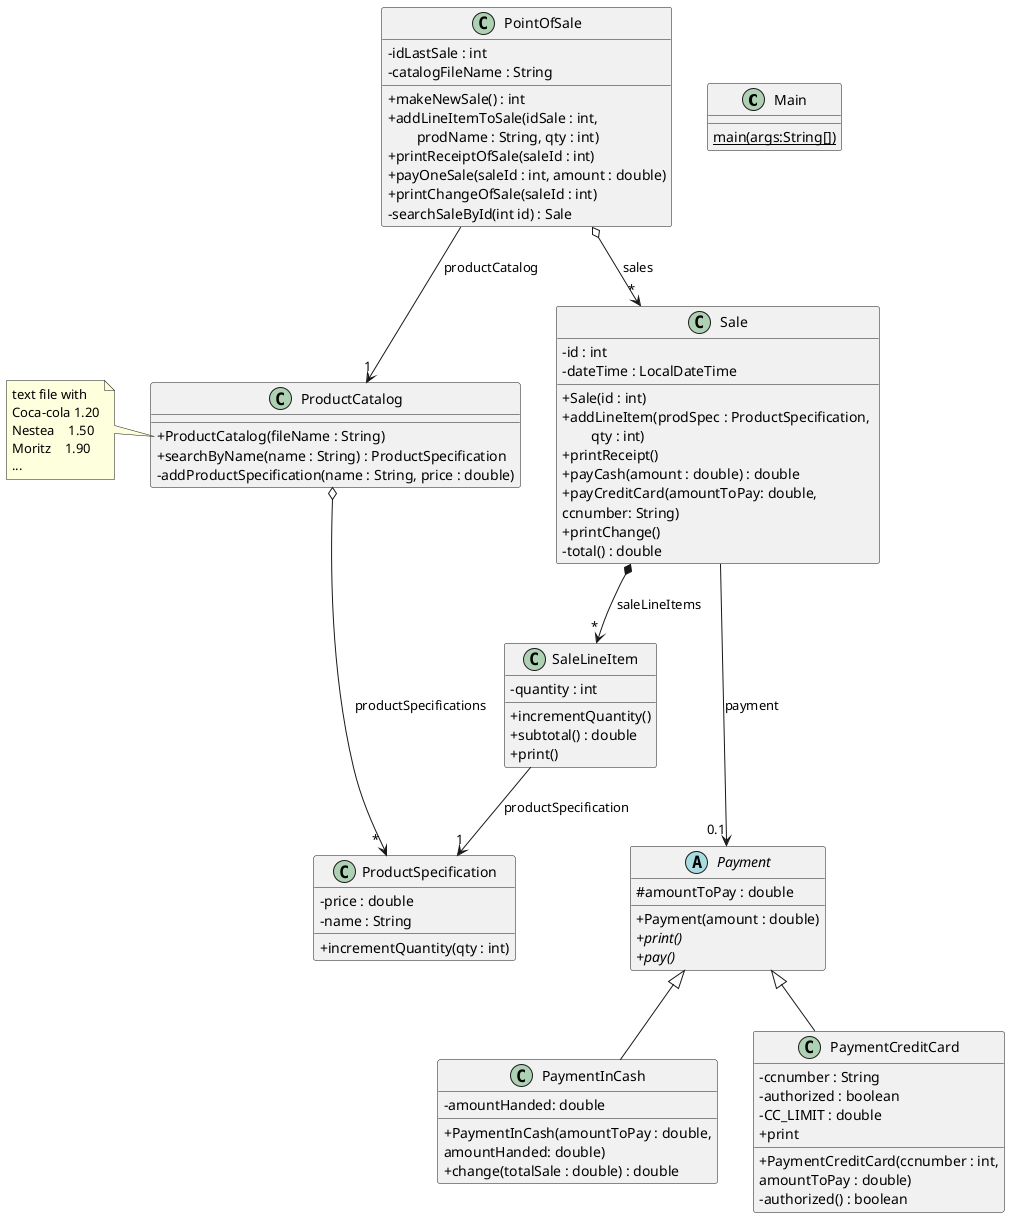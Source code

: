 @startuml
'https://plantuml.com/class-diagram
skinparam classAttributeIconSize 0

class Main {
{static} main(args:String[])
}

class PointOfSale {
- idLastSale : int
- catalogFileName : String
+ makeNewSale() : int
+ addLineItemToSale(idSale : int, \n\tprodName : String, qty : int)
+ printReceiptOfSale(saleId : int)
+ payOneSale(saleId : int, amount : double)
+ printChangeOfSale(saleId : int)
- searchSaleById(int id) : Sale
}

class ProductCatalog {
+ ProductCatalog(fileName : String)
+ searchByName(name : String) : ProductSpecification
- addProductSpecification(name : String, price : double)
}

note left of ProductCatalog::ProductCatalog {
text file with
Coca-cola 1.20
Nestea    1.50
Moritz    1.90
...
}

class ProductSpecification {
- price : double
- name : String
+ incrementQuantity(qty : int)
}

class Sale {
- id : int
- dateTime : LocalDateTime
+ Sale(id : int)
+ addLineItem(prodSpec : ProductSpecification, \n\tqty : int)
+ printReceipt()
+ payCash(amount : double) : double
+ payCreditCard(amountToPay: double,
        ccnumber: String)
+ printChange()
- total() : double
}

abstract Payment {
# amountToPay : double
+ Payment(amount : double)
{abstract}+ print()
{abstract}+ pay()
}

class PaymentInCash extends Payment {
-amountHanded: double
+ PaymentInCash(amountToPay : double,
 amountHanded: double)
+ change(totalSale : double) : double
}

class PaymentCreditCard extends Payment {
-ccnumber : String
-authorized : boolean
-CC_LIMIT : double
+ PaymentCreditCard(ccnumber : int,
    amountToPay : double)
- authorized() : boolean
+ print
}

class SaleLineItem {
- quantity : int
+ incrementQuantity()
+ subtotal() : double
+ print()
}

PointOfSale o--> "*" Sale : sales
Sale *--> "*" SaleLineItem : saleLineItems
SaleLineItem --> "1" ProductSpecification : productSpecification
PointOfSale --> "1" ProductCatalog : productCatalog
ProductCatalog o--> " * " ProductSpecification : productSpecifications
Sale ---> "0.1" Payment : payment
@enduml